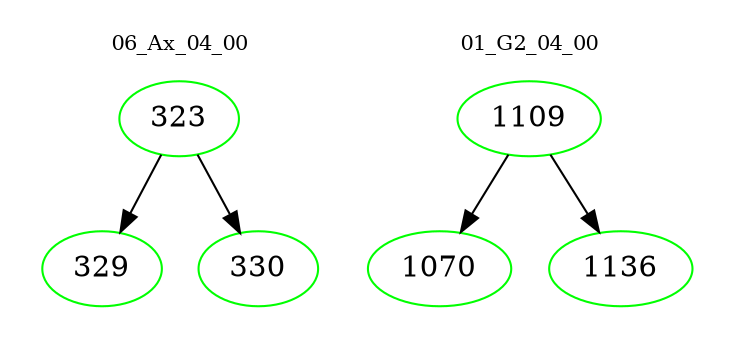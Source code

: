 digraph{
subgraph cluster_0 {
color = white
label = "06_Ax_04_00";
fontsize=10;
T0_323 [label="323", color="green"]
T0_323 -> T0_329 [color="black"]
T0_329 [label="329", color="green"]
T0_323 -> T0_330 [color="black"]
T0_330 [label="330", color="green"]
}
subgraph cluster_1 {
color = white
label = "01_G2_04_00";
fontsize=10;
T1_1109 [label="1109", color="green"]
T1_1109 -> T1_1070 [color="black"]
T1_1070 [label="1070", color="green"]
T1_1109 -> T1_1136 [color="black"]
T1_1136 [label="1136", color="green"]
}
}
